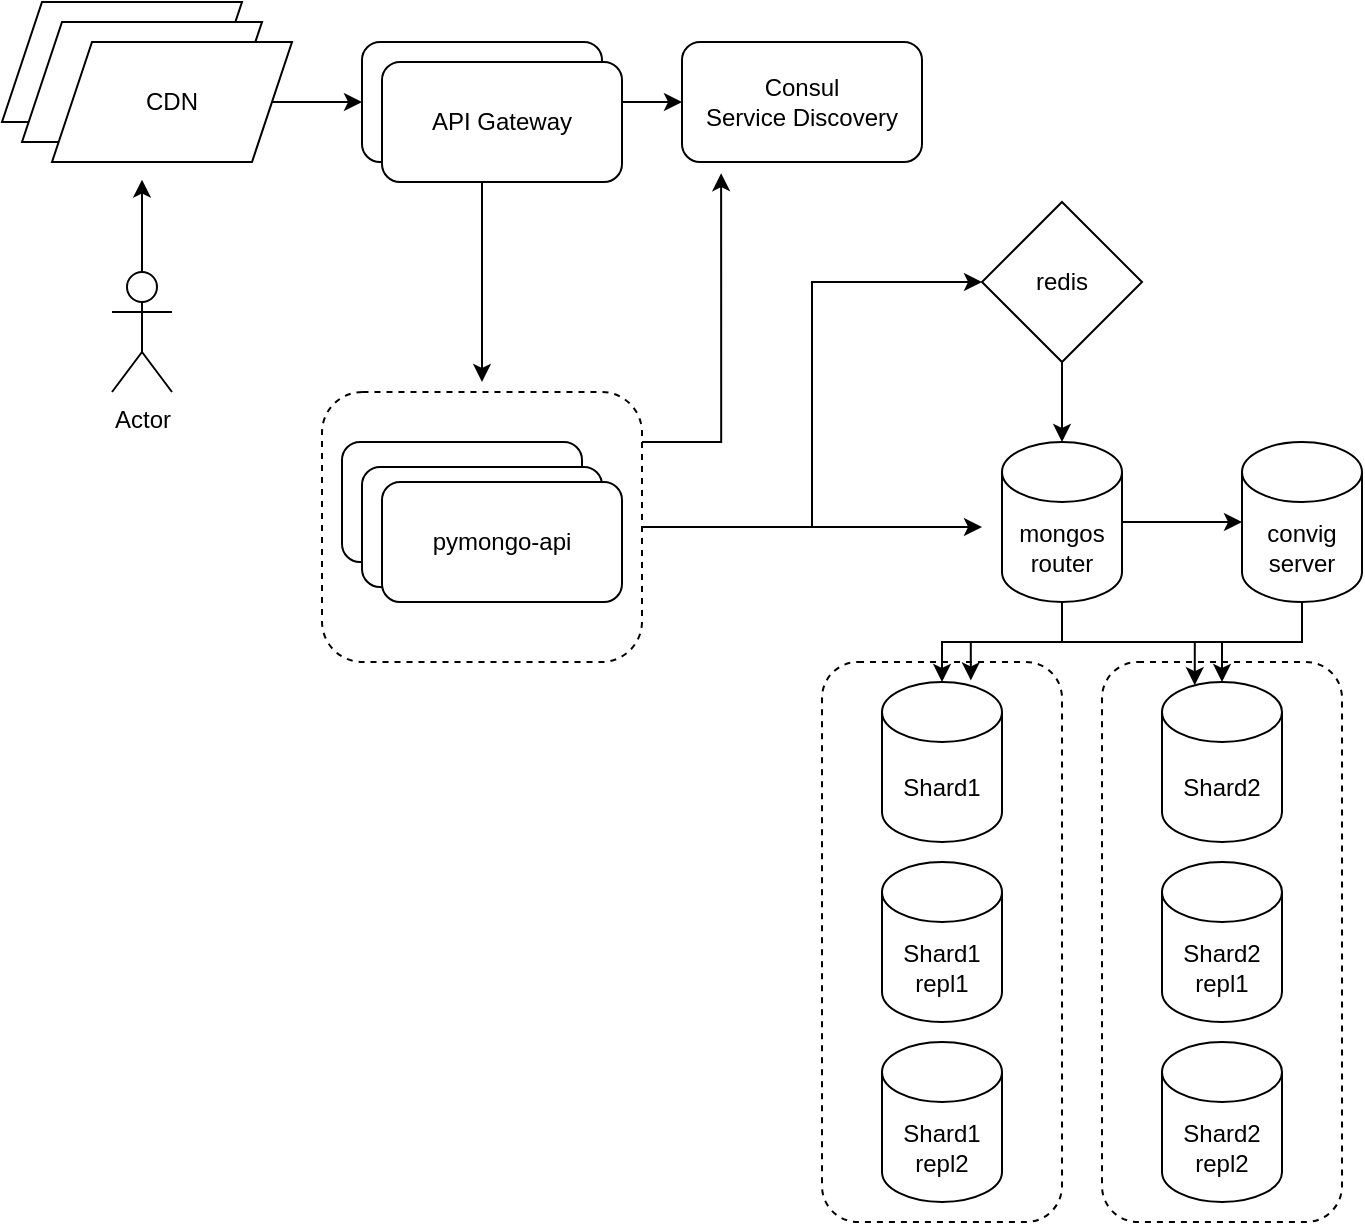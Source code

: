 <mxfile version="24.7.8">
  <diagram name="Page-1" id="-H_mtQnk-PTXWXPvYvuk">
    <mxGraphModel dx="1562" dy="909" grid="1" gridSize="10" guides="1" tooltips="1" connect="1" arrows="1" fold="1" page="1" pageScale="1" pageWidth="1169" pageHeight="827" math="0" shadow="0">
      <root>
        <mxCell id="0" />
        <mxCell id="1" parent="0" />
        <mxCell id="UKlUEVebtM8ZH0zkZinp-14" style="edgeStyle=orthogonalEdgeStyle;rounded=0;orthogonalLoop=1;jettySize=auto;html=1;" parent="1" source="UKlUEVebtM8ZH0zkZinp-13" edge="1">
          <mxGeometry relative="1" as="geometry">
            <mxPoint x="550" y="322.5" as="targetPoint" />
          </mxGeometry>
        </mxCell>
        <mxCell id="UKlUEVebtM8ZH0zkZinp-15" style="edgeStyle=orthogonalEdgeStyle;rounded=0;orthogonalLoop=1;jettySize=auto;html=1;entryX=0;entryY=0.5;entryDx=0;entryDy=0;" parent="1" source="UKlUEVebtM8ZH0zkZinp-13" target="JadC2HBFETB7oJeU-K-q-3" edge="1">
          <mxGeometry relative="1" as="geometry" />
        </mxCell>
        <mxCell id="UKlUEVebtM8ZH0zkZinp-13" value="" style="rounded=1;whiteSpace=wrap;html=1;dashed=1;" parent="1" vertex="1">
          <mxGeometry x="220" y="255" width="160" height="135" as="geometry" />
        </mxCell>
        <mxCell id="prxYhb2YuHMTQ8TCFa7A-6" value="" style="rounded=1;whiteSpace=wrap;html=1;dashed=1;" parent="1" vertex="1">
          <mxGeometry x="610" y="390" width="120" height="280" as="geometry" />
        </mxCell>
        <mxCell id="prxYhb2YuHMTQ8TCFa7A-5" value="" style="rounded=1;whiteSpace=wrap;html=1;dashed=1;" parent="1" vertex="1">
          <mxGeometry x="470" y="390" width="120" height="280" as="geometry" />
        </mxCell>
        <mxCell id="zA23MoTUsTF4_91t8viU-2" value="mongos&lt;div&gt;router&lt;/div&gt;" style="shape=cylinder3;whiteSpace=wrap;html=1;boundedLbl=1;backgroundOutline=1;size=15;" parent="1" vertex="1">
          <mxGeometry x="560" y="280" width="60" height="80" as="geometry" />
        </mxCell>
        <mxCell id="zA23MoTUsTF4_91t8viU-3" value="pymongo-api" style="rounded=1;whiteSpace=wrap;html=1;" parent="1" vertex="1">
          <mxGeometry x="230" y="280" width="120" height="60" as="geometry" />
        </mxCell>
        <mxCell id="s7UifXP57UXq42Ge_jQ3-1" value="Shard1" style="shape=cylinder3;whiteSpace=wrap;html=1;boundedLbl=1;backgroundOutline=1;size=15;" parent="1" vertex="1">
          <mxGeometry x="500" y="400" width="60" height="80" as="geometry" />
        </mxCell>
        <mxCell id="s7UifXP57UXq42Ge_jQ3-2" value="Shard2" style="shape=cylinder3;whiteSpace=wrap;html=1;boundedLbl=1;backgroundOutline=1;size=15;" parent="1" vertex="1">
          <mxGeometry x="640" y="400" width="60" height="80" as="geometry" />
        </mxCell>
        <mxCell id="s7UifXP57UXq42Ge_jQ3-3" value="convig&lt;div&gt;server&lt;/div&gt;" style="shape=cylinder3;whiteSpace=wrap;html=1;boundedLbl=1;backgroundOutline=1;size=15;" parent="1" vertex="1">
          <mxGeometry x="680" y="280" width="60" height="80" as="geometry" />
        </mxCell>
        <mxCell id="s7UifXP57UXq42Ge_jQ3-6" style="edgeStyle=orthogonalEdgeStyle;rounded=0;orthogonalLoop=1;jettySize=auto;html=1;entryX=0;entryY=0.5;entryDx=0;entryDy=0;entryPerimeter=0;" parent="1" source="zA23MoTUsTF4_91t8viU-2" target="s7UifXP57UXq42Ge_jQ3-3" edge="1">
          <mxGeometry relative="1" as="geometry" />
        </mxCell>
        <mxCell id="s7UifXP57UXq42Ge_jQ3-7" style="edgeStyle=orthogonalEdgeStyle;rounded=0;orthogonalLoop=1;jettySize=auto;html=1;entryX=0.5;entryY=0;entryDx=0;entryDy=0;entryPerimeter=0;" parent="1" source="zA23MoTUsTF4_91t8viU-2" target="s7UifXP57UXq42Ge_jQ3-1" edge="1">
          <mxGeometry relative="1" as="geometry" />
        </mxCell>
        <mxCell id="s7UifXP57UXq42Ge_jQ3-8" style="edgeStyle=orthogonalEdgeStyle;rounded=0;orthogonalLoop=1;jettySize=auto;html=1;entryX=0.5;entryY=0;entryDx=0;entryDy=0;entryPerimeter=0;" parent="1" source="zA23MoTUsTF4_91t8viU-2" target="s7UifXP57UXq42Ge_jQ3-2" edge="1">
          <mxGeometry relative="1" as="geometry">
            <Array as="points">
              <mxPoint x="590" y="380" />
              <mxPoint x="670" y="380" />
            </Array>
          </mxGeometry>
        </mxCell>
        <mxCell id="prxYhb2YuHMTQ8TCFa7A-1" value="Shard1&lt;div&gt;repl1&lt;/div&gt;" style="shape=cylinder3;whiteSpace=wrap;html=1;boundedLbl=1;backgroundOutline=1;size=15;" parent="1" vertex="1">
          <mxGeometry x="500" y="490" width="60" height="80" as="geometry" />
        </mxCell>
        <mxCell id="prxYhb2YuHMTQ8TCFa7A-2" value="Shard1&lt;div&gt;repl2&lt;/div&gt;" style="shape=cylinder3;whiteSpace=wrap;html=1;boundedLbl=1;backgroundOutline=1;size=15;" parent="1" vertex="1">
          <mxGeometry x="500" y="580" width="60" height="80" as="geometry" />
        </mxCell>
        <mxCell id="prxYhb2YuHMTQ8TCFa7A-3" value="Shard2&lt;div&gt;repl1&lt;/div&gt;" style="shape=cylinder3;whiteSpace=wrap;html=1;boundedLbl=1;backgroundOutline=1;size=15;" parent="1" vertex="1">
          <mxGeometry x="640" y="490" width="60" height="80" as="geometry" />
        </mxCell>
        <mxCell id="prxYhb2YuHMTQ8TCFa7A-4" value="Shard2&lt;div&gt;repl2&lt;/div&gt;" style="shape=cylinder3;whiteSpace=wrap;html=1;boundedLbl=1;backgroundOutline=1;size=15;" parent="1" vertex="1">
          <mxGeometry x="640" y="580" width="60" height="80" as="geometry" />
        </mxCell>
        <mxCell id="prxYhb2YuHMTQ8TCFa7A-8" style="edgeStyle=orthogonalEdgeStyle;rounded=0;orthogonalLoop=1;jettySize=auto;html=1;entryX=0.74;entryY=-0.01;entryDx=0;entryDy=0;entryPerimeter=0;" parent="1" source="s7UifXP57UXq42Ge_jQ3-3" target="s7UifXP57UXq42Ge_jQ3-1" edge="1">
          <mxGeometry relative="1" as="geometry">
            <Array as="points">
              <mxPoint x="710" y="380" />
              <mxPoint x="544" y="380" />
            </Array>
          </mxGeometry>
        </mxCell>
        <mxCell id="prxYhb2YuHMTQ8TCFa7A-9" style="edgeStyle=orthogonalEdgeStyle;rounded=0;orthogonalLoop=1;jettySize=auto;html=1;entryX=0.273;entryY=0.02;entryDx=0;entryDy=0;entryPerimeter=0;" parent="1" source="s7UifXP57UXq42Ge_jQ3-3" target="s7UifXP57UXq42Ge_jQ3-2" edge="1">
          <mxGeometry relative="1" as="geometry" />
        </mxCell>
        <mxCell id="JadC2HBFETB7oJeU-K-q-3" value="redis" style="rhombus;whiteSpace=wrap;html=1;" parent="1" vertex="1">
          <mxGeometry x="550" y="160" width="80" height="80" as="geometry" />
        </mxCell>
        <mxCell id="JadC2HBFETB7oJeU-K-q-6" style="edgeStyle=orthogonalEdgeStyle;rounded=0;orthogonalLoop=1;jettySize=auto;html=1;entryX=0.5;entryY=0;entryDx=0;entryDy=0;entryPerimeter=0;" parent="1" source="JadC2HBFETB7oJeU-K-q-3" target="zA23MoTUsTF4_91t8viU-2" edge="1">
          <mxGeometry relative="1" as="geometry" />
        </mxCell>
        <mxCell id="UKlUEVebtM8ZH0zkZinp-1" value="pymongo-api" style="rounded=1;whiteSpace=wrap;html=1;" parent="1" vertex="1">
          <mxGeometry x="240" y="292.5" width="120" height="60" as="geometry" />
        </mxCell>
        <mxCell id="UKlUEVebtM8ZH0zkZinp-2" value="pymongo-api" style="rounded=1;whiteSpace=wrap;html=1;" parent="1" vertex="1">
          <mxGeometry x="250" y="300" width="120" height="60" as="geometry" />
        </mxCell>
        <mxCell id="UKlUEVebtM8ZH0zkZinp-10" style="edgeStyle=orthogonalEdgeStyle;rounded=0;orthogonalLoop=1;jettySize=auto;html=1;" parent="1" source="UKlUEVebtM8ZH0zkZinp-6" edge="1">
          <mxGeometry relative="1" as="geometry">
            <mxPoint x="300" y="250" as="targetPoint" />
          </mxGeometry>
        </mxCell>
        <mxCell id="UKlUEVebtM8ZH0zkZinp-11" style="edgeStyle=orthogonalEdgeStyle;rounded=0;orthogonalLoop=1;jettySize=auto;html=1;entryX=0;entryY=0.5;entryDx=0;entryDy=0;" parent="1" source="UKlUEVebtM8ZH0zkZinp-6" target="UKlUEVebtM8ZH0zkZinp-9" edge="1">
          <mxGeometry relative="1" as="geometry" />
        </mxCell>
        <mxCell id="UKlUEVebtM8ZH0zkZinp-6" value="API Gateway" style="rounded=1;whiteSpace=wrap;html=1;" parent="1" vertex="1">
          <mxGeometry x="240" y="80" width="120" height="60" as="geometry" />
        </mxCell>
        <mxCell id="UKlUEVebtM8ZH0zkZinp-9" value="Consul&lt;div&gt;Service Discovery&lt;/div&gt;" style="rounded=1;whiteSpace=wrap;html=1;" parent="1" vertex="1">
          <mxGeometry x="400" y="80" width="120" height="60" as="geometry" />
        </mxCell>
        <mxCell id="UKlUEVebtM8ZH0zkZinp-17" style="edgeStyle=orthogonalEdgeStyle;rounded=0;orthogonalLoop=1;jettySize=auto;html=1;entryX=0.163;entryY=1.093;entryDx=0;entryDy=0;entryPerimeter=0;" parent="1" source="UKlUEVebtM8ZH0zkZinp-13" target="UKlUEVebtM8ZH0zkZinp-9" edge="1">
          <mxGeometry relative="1" as="geometry">
            <Array as="points">
              <mxPoint x="420" y="280" />
            </Array>
          </mxGeometry>
        </mxCell>
        <mxCell id="zoVQj90FPIJ0ej5QXgKO-2" value="Actor" style="shape=umlActor;verticalLabelPosition=bottom;verticalAlign=top;html=1;outlineConnect=0;" parent="1" vertex="1">
          <mxGeometry x="115" y="195" width="30" height="60" as="geometry" />
        </mxCell>
        <mxCell id="Ep_HufHHQpW-0LUqp4Am-2" style="edgeStyle=orthogonalEdgeStyle;rounded=0;orthogonalLoop=1;jettySize=auto;html=1;entryX=0;entryY=0.5;entryDx=0;entryDy=0;" edge="1" parent="1" source="Ep_HufHHQpW-0LUqp4Am-1" target="UKlUEVebtM8ZH0zkZinp-6">
          <mxGeometry relative="1" as="geometry" />
        </mxCell>
        <mxCell id="Ep_HufHHQpW-0LUqp4Am-3" value="CDN" style="shape=parallelogram;perimeter=parallelogramPerimeter;whiteSpace=wrap;html=1;fixedSize=1;" vertex="1" parent="1">
          <mxGeometry x="60" y="60" width="120" height="60" as="geometry" />
        </mxCell>
        <mxCell id="Ep_HufHHQpW-0LUqp4Am-4" value="CDN" style="shape=parallelogram;perimeter=parallelogramPerimeter;whiteSpace=wrap;html=1;fixedSize=1;" vertex="1" parent="1">
          <mxGeometry x="70" y="70" width="120" height="60" as="geometry" />
        </mxCell>
        <mxCell id="Ep_HufHHQpW-0LUqp4Am-1" value="CDN" style="shape=parallelogram;perimeter=parallelogramPerimeter;whiteSpace=wrap;html=1;fixedSize=1;" vertex="1" parent="1">
          <mxGeometry x="85" y="80" width="120" height="60" as="geometry" />
        </mxCell>
        <mxCell id="Ep_HufHHQpW-0LUqp4Am-6" style="edgeStyle=orthogonalEdgeStyle;rounded=0;orthogonalLoop=1;jettySize=auto;html=1;entryX=0.375;entryY=1.147;entryDx=0;entryDy=0;entryPerimeter=0;" edge="1" parent="1" source="zoVQj90FPIJ0ej5QXgKO-2" target="Ep_HufHHQpW-0LUqp4Am-1">
          <mxGeometry relative="1" as="geometry" />
        </mxCell>
        <mxCell id="Ep_HufHHQpW-0LUqp4Am-8" value="API Gateway" style="rounded=1;whiteSpace=wrap;html=1;" vertex="1" parent="1">
          <mxGeometry x="250" y="90" width="120" height="60" as="geometry" />
        </mxCell>
      </root>
    </mxGraphModel>
  </diagram>
</mxfile>
